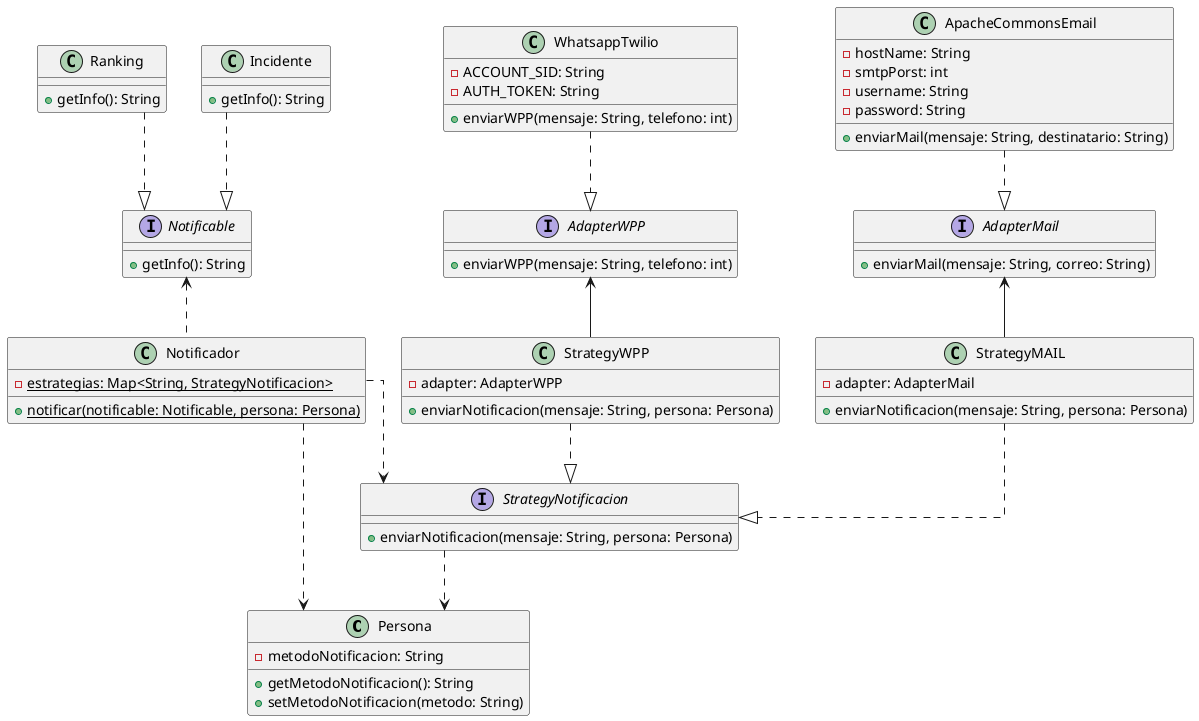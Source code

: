 @startuml
skinparam linetype ortho

class Persona{
    -metodoNotificacion: String

    +getMetodoNotificacion(): String
    +setMetodoNotificacion(metodo: String)
}

interface Notificable{
    +getInfo(): String
}

class Ranking{
    +getInfo(): String
}
class Incidente{
    +getInfo(): String
}
Ranking ..|> Notificable
Incidente ..|> Notificable

Notificador ..> Persona
Notificador .up.> Notificable

class Notificador{
    {static}-estrategias: Map<String, StrategyNotificacion>
    {static}+notificar(notificable: Notificable, persona: Persona)
}

interface AdapterMail{
    +enviarMail(mensaje: String, correo: String)
}
interface StrategyNotificacion{
    +enviarNotificacion(mensaje: String, persona: Persona)
}
Notificador ..> StrategyNotificacion

class ApacheCommonsEmail{
    -hostName: String
    -smtpPorst: int
    -username: String
    -password: String

    +enviarMail(mensaje: String, destinatario: String)
}
ApacheCommonsEmail ..|> AdapterMail

interface AdapterWPP{
    +enviarWPP(mensaje: String, telefono: int)
}
class StrategyWPP{
-adapter: AdapterWPP
+enviarNotificacion(mensaje: String, persona: Persona)
}
class WhatsappTwilio{
    -ACCOUNT_SID: String
    -AUTH_TOKEN: String

    +enviarWPP(mensaje: String, telefono: int)
}
class StrategyMAIL{
-adapter: AdapterMail
+enviarNotificacion(mensaje: String, persona: Persona)
}
StrategyNotificacion..>Persona
WhatsappTwilio..|>AdapterWPP
StrategyMAIL ..|> StrategyNotificacion
StrategyWPP ..|> StrategyNotificacion
StrategyWPP -up-> AdapterWPP
StrategyMAIL -up-> AdapterMail
@enduml
